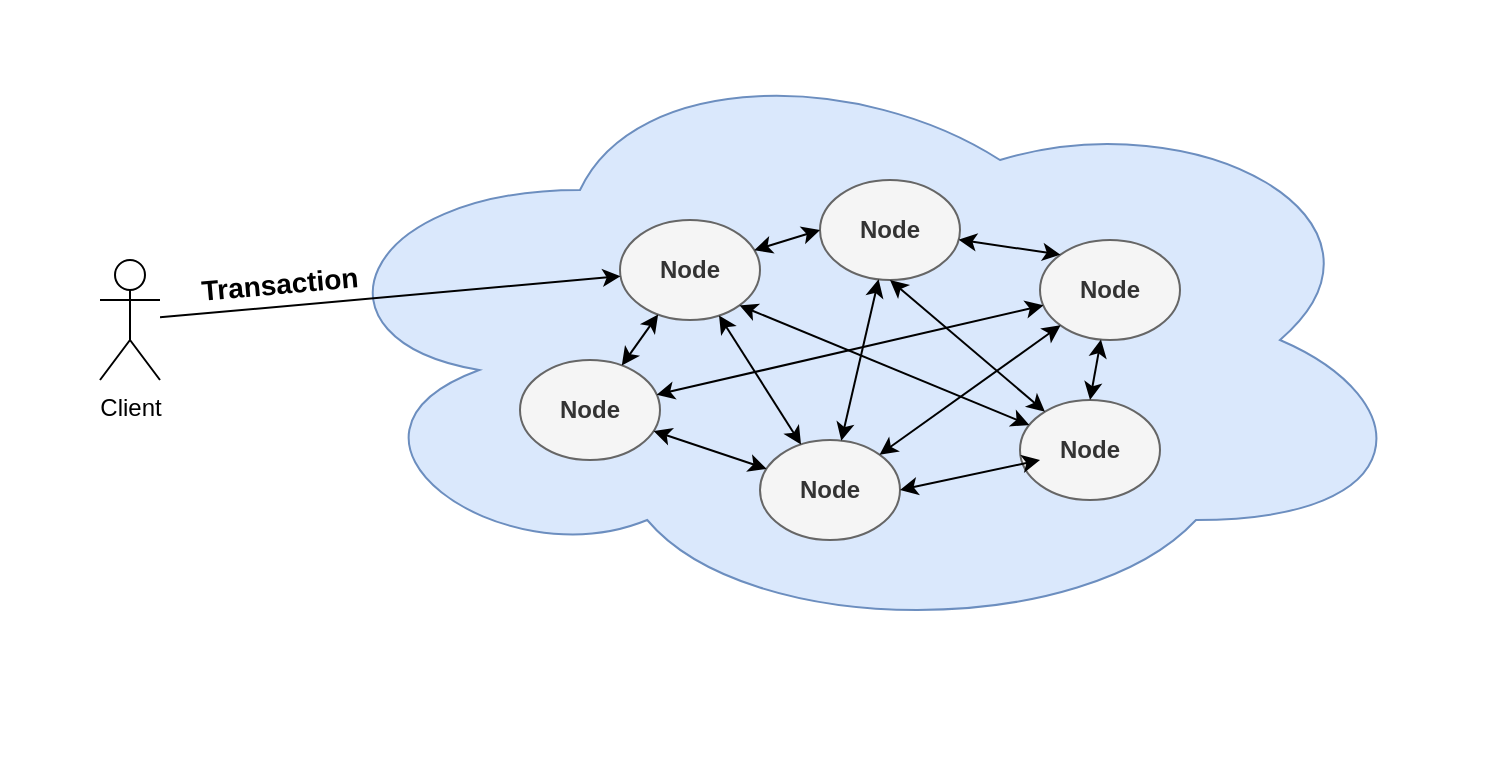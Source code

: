 <mxfile version="19.0.2" type="device"><diagram id="_QOPPgpS-q4InCtdp6Eu" name="Page-1"><mxGraphModel dx="1088" dy="1011" grid="1" gridSize="10" guides="1" tooltips="1" connect="1" arrows="1" fold="1" page="1" pageScale="1" pageWidth="850" pageHeight="1100" math="0" shadow="0"><root><mxCell id="0"/><mxCell id="1" parent="0"/><mxCell id="pnf46FPg5yY9PUMUhMaO-26" value="" style="rounded=0;whiteSpace=wrap;html=1;fontSize=14;strokeColor=none;" parent="1" vertex="1"><mxGeometry x="40" y="160" width="750" height="380" as="geometry"/></mxCell><mxCell id="pnf46FPg5yY9PUMUhMaO-1" value="Client" style="shape=umlActor;verticalLabelPosition=bottom;verticalAlign=top;html=1;outlineConnect=0;" parent="1" vertex="1"><mxGeometry x="90" y="290" width="30" height="60" as="geometry"/></mxCell><mxCell id="pnf46FPg5yY9PUMUhMaO-2" value="" style="ellipse;shape=cloud;whiteSpace=wrap;html=1;fillColor=#dae8fc;strokeColor=#6c8ebf;" parent="1" vertex="1"><mxGeometry x="190" y="180" width="560" height="300" as="geometry"/></mxCell><mxCell id="pnf46FPg5yY9PUMUhMaO-3" value="Node" style="ellipse;whiteSpace=wrap;html=1;fillColor=#f5f5f5;strokeColor=#666666;fontColor=#333333;fontStyle=1" parent="1" vertex="1"><mxGeometry x="420" y="380" width="70" height="50" as="geometry"/></mxCell><mxCell id="pnf46FPg5yY9PUMUhMaO-4" value="Node" style="ellipse;whiteSpace=wrap;html=1;fillColor=#f5f5f5;strokeColor=#666666;fontColor=#333333;fontStyle=1" parent="1" vertex="1"><mxGeometry x="450" y="250" width="70" height="50" as="geometry"/></mxCell><mxCell id="pnf46FPg5yY9PUMUhMaO-5" value="Node" style="ellipse;whiteSpace=wrap;html=1;fillColor=#f5f5f5;strokeColor=#666666;fontColor=#333333;fontStyle=1" parent="1" vertex="1"><mxGeometry x="350" y="270" width="70" height="50" as="geometry"/></mxCell><mxCell id="pnf46FPg5yY9PUMUhMaO-6" value="Node" style="ellipse;whiteSpace=wrap;html=1;fillColor=#f5f5f5;strokeColor=#666666;fontColor=#333333;fontStyle=1" parent="1" vertex="1"><mxGeometry x="300" y="340" width="70" height="50" as="geometry"/></mxCell><mxCell id="pnf46FPg5yY9PUMUhMaO-7" value="Node" style="ellipse;whiteSpace=wrap;html=1;fillColor=#f5f5f5;strokeColor=#666666;fontColor=#333333;fontStyle=1" parent="1" vertex="1"><mxGeometry x="560" y="280" width="70" height="50" as="geometry"/></mxCell><mxCell id="pnf46FPg5yY9PUMUhMaO-8" value="Node" style="ellipse;whiteSpace=wrap;html=1;fillColor=#f5f5f5;strokeColor=#666666;fontColor=#333333;fontStyle=1" parent="1" vertex="1"><mxGeometry x="550" y="360" width="70" height="50" as="geometry"/></mxCell><mxCell id="pnf46FPg5yY9PUMUhMaO-10" value="" style="endArrow=classic;startArrow=classic;html=1;rounded=1;" parent="1" source="pnf46FPg5yY9PUMUhMaO-6" target="pnf46FPg5yY9PUMUhMaO-3" edge="1"><mxGeometry width="50" height="50" relative="1" as="geometry"><mxPoint x="400" y="540" as="sourcePoint"/><mxPoint x="450" y="490" as="targetPoint"/></mxGeometry></mxCell><mxCell id="pnf46FPg5yY9PUMUhMaO-11" value="" style="endArrow=classic;startArrow=classic;html=1;rounded=1;" parent="1" source="pnf46FPg5yY9PUMUhMaO-6" target="pnf46FPg5yY9PUMUhMaO-7" edge="1"><mxGeometry width="50" height="50" relative="1" as="geometry"><mxPoint x="350" y="340" as="sourcePoint"/><mxPoint x="400" y="290" as="targetPoint"/></mxGeometry></mxCell><mxCell id="pnf46FPg5yY9PUMUhMaO-12" value="" style="endArrow=classic;startArrow=classic;html=1;rounded=1;" parent="1" source="pnf46FPg5yY9PUMUhMaO-5" target="pnf46FPg5yY9PUMUhMaO-6" edge="1"><mxGeometry width="50" height="50" relative="1" as="geometry"><mxPoint x="376.781" y="385.473" as="sourcePoint"/><mxPoint x="433.284" y="404.428" as="targetPoint"/></mxGeometry></mxCell><mxCell id="pnf46FPg5yY9PUMUhMaO-13" value="" style="endArrow=classic;startArrow=classic;html=1;rounded=1;entryX=1;entryY=0.5;entryDx=0;entryDy=0;exitX=0.143;exitY=0.6;exitDx=0;exitDy=0;exitPerimeter=0;" parent="1" source="pnf46FPg5yY9PUMUhMaO-8" target="pnf46FPg5yY9PUMUhMaO-3" edge="1"><mxGeometry width="50" height="50" relative="1" as="geometry"><mxPoint x="378.933" y="327.21" as="sourcePoint"/><mxPoint x="360.906" y="352.731" as="targetPoint"/></mxGeometry></mxCell><mxCell id="pnf46FPg5yY9PUMUhMaO-14" value="" style="endArrow=classic;startArrow=classic;html=1;rounded=1;entryX=0.5;entryY=0;entryDx=0;entryDy=0;" parent="1" source="pnf46FPg5yY9PUMUhMaO-7" target="pnf46FPg5yY9PUMUhMaO-8" edge="1"><mxGeometry width="50" height="50" relative="1" as="geometry"><mxPoint x="570.01" y="400" as="sourcePoint"/><mxPoint x="500" y="415" as="targetPoint"/></mxGeometry></mxCell><mxCell id="pnf46FPg5yY9PUMUhMaO-15" value="" style="endArrow=classic;startArrow=classic;html=1;rounded=1;entryX=0;entryY=0;entryDx=0;entryDy=0;" parent="1" source="pnf46FPg5yY9PUMUhMaO-4" target="pnf46FPg5yY9PUMUhMaO-7" edge="1"><mxGeometry width="50" height="50" relative="1" as="geometry"><mxPoint x="520" y="270" as="sourcePoint"/><mxPoint x="595" y="370" as="targetPoint"/></mxGeometry></mxCell><mxCell id="pnf46FPg5yY9PUMUhMaO-16" value="" style="endArrow=classic;startArrow=classic;html=1;rounded=1;entryX=0;entryY=0.5;entryDx=0;entryDy=0;" parent="1" source="pnf46FPg5yY9PUMUhMaO-5" target="pnf46FPg5yY9PUMUhMaO-4" edge="1"><mxGeometry width="50" height="50" relative="1" as="geometry"><mxPoint x="529.336" y="289.847" as="sourcePoint"/><mxPoint x="580.251" y="297.322" as="targetPoint"/></mxGeometry></mxCell><mxCell id="pnf46FPg5yY9PUMUhMaO-17" value="" style="endArrow=classic;startArrow=classic;html=1;rounded=1;" parent="1" source="pnf46FPg5yY9PUMUhMaO-5" target="pnf46FPg5yY9PUMUhMaO-3" edge="1"><mxGeometry width="50" height="50" relative="1" as="geometry"><mxPoint x="427.144" y="295.109" as="sourcePoint"/><mxPoint x="460" y="285" as="targetPoint"/></mxGeometry></mxCell><mxCell id="pnf46FPg5yY9PUMUhMaO-18" value="" style="endArrow=classic;startArrow=classic;html=1;rounded=1;exitX=0.5;exitY=1;exitDx=0;exitDy=0;" parent="1" source="pnf46FPg5yY9PUMUhMaO-4" target="pnf46FPg5yY9PUMUhMaO-8" edge="1"><mxGeometry width="50" height="50" relative="1" as="geometry"><mxPoint x="409.404" y="327.785" as="sourcePoint"/><mxPoint x="450.517" y="392.241" as="targetPoint"/></mxGeometry></mxCell><mxCell id="pnf46FPg5yY9PUMUhMaO-19" value="" style="endArrow=classic;startArrow=classic;html=1;rounded=1;entryX=0;entryY=1;entryDx=0;entryDy=0;" parent="1" source="pnf46FPg5yY9PUMUhMaO-3" target="pnf46FPg5yY9PUMUhMaO-7" edge="1"><mxGeometry width="50" height="50" relative="1" as="geometry"><mxPoint x="495" y="310" as="sourcePoint"/><mxPoint x="572.483" y="375.861" as="targetPoint"/></mxGeometry></mxCell><mxCell id="pnf46FPg5yY9PUMUhMaO-20" value="" style="endArrow=classic;startArrow=classic;html=1;rounded=1;" parent="1" source="pnf46FPg5yY9PUMUhMaO-3" target="pnf46FPg5yY9PUMUhMaO-4" edge="1"><mxGeometry width="50" height="50" relative="1" as="geometry"><mxPoint x="489.77" y="397.338" as="sourcePoint"/><mxPoint x="580.251" y="332.678" as="targetPoint"/></mxGeometry></mxCell><mxCell id="pnf46FPg5yY9PUMUhMaO-21" value="" style="endArrow=classic;startArrow=classic;html=1;rounded=1;entryX=1;entryY=1;entryDx=0;entryDy=0;" parent="1" source="pnf46FPg5yY9PUMUhMaO-8" target="pnf46FPg5yY9PUMUhMaO-5" edge="1"><mxGeometry width="50" height="50" relative="1" as="geometry"><mxPoint x="470.64" y="390.327" as="sourcePoint"/><mxPoint x="489.308" y="309.667" as="targetPoint"/></mxGeometry></mxCell><mxCell id="pnf46FPg5yY9PUMUhMaO-22" value="" style="endArrow=classic;html=1;rounded=1;" parent="1" source="pnf46FPg5yY9PUMUhMaO-1" target="pnf46FPg5yY9PUMUhMaO-5" edge="1"><mxGeometry width="50" height="50" relative="1" as="geometry"><mxPoint x="400" y="540" as="sourcePoint"/><mxPoint x="450" y="490" as="targetPoint"/></mxGeometry></mxCell><mxCell id="pnf46FPg5yY9PUMUhMaO-25" value="&lt;font style=&quot;font-size: 14px;&quot;&gt;&lt;b&gt;Transaction&lt;/b&gt;&lt;/font&gt;" style="text;html=1;strokeColor=none;fillColor=none;align=center;verticalAlign=middle;whiteSpace=wrap;rounded=0;rotation=-5;" parent="1" vertex="1"><mxGeometry x="150" y="287" width="60" height="30" as="geometry"/></mxCell></root></mxGraphModel></diagram></mxfile>